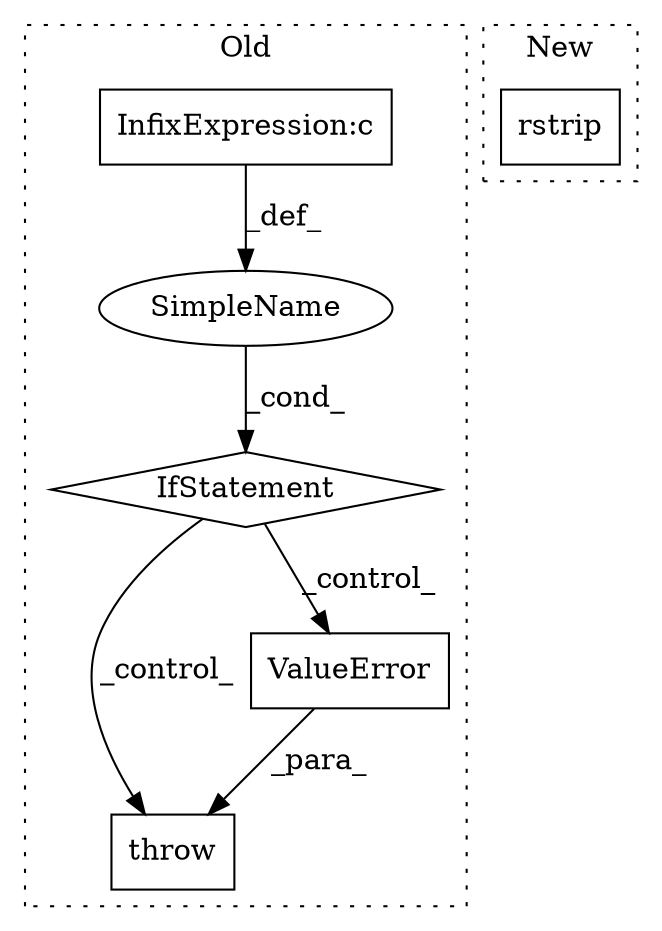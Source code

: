 digraph G {
subgraph cluster0 {
1 [label="throw" a="53" s="24670" l="6" shape="box"];
3 [label="IfStatement" a="25" s="24618,24656" l="4,2" shape="diamond"];
4 [label="SimpleName" a="42" s="" l="" shape="ellipse"];
5 [label="ValueError" a="32" s="24676,24784" l="11,1" shape="box"];
6 [label="InfixExpression:c" a="27" s="24638" l="4" shape="box"];
label = "Old";
style="dotted";
}
subgraph cluster1 {
2 [label="rstrip" a="32" s="26449" l="8" shape="box"];
label = "New";
style="dotted";
}
3 -> 1 [label="_control_"];
3 -> 5 [label="_control_"];
4 -> 3 [label="_cond_"];
5 -> 1 [label="_para_"];
6 -> 4 [label="_def_"];
}